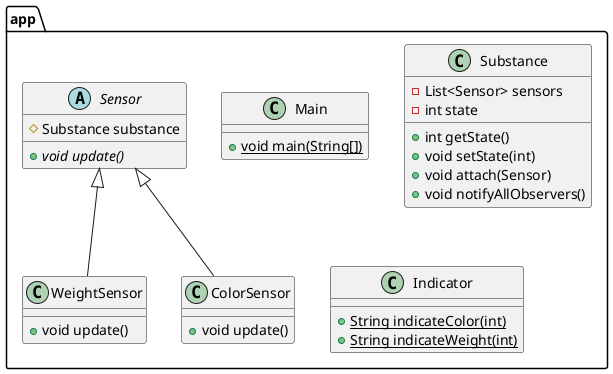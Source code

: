 @startuml
class app.Main {
+ {static} void main(String[])
}
class app.WeightSensor {
+ void update()
}
class app.Substance {
- List<Sensor> sensors
- int state
+ int getState()
+ void setState(int)
+ void attach(Sensor)
+ void notifyAllObservers()
}
abstract class app.Sensor {
# Substance substance
+ {abstract}void update()
}
class app.ColorSensor {
+ void update()
}
class app.Indicator {
+ {static} String indicateColor(int)
+ {static} String indicateWeight(int)
}


app.Sensor <|-- app.WeightSensor
app.Sensor <|-- app.ColorSensor
@enduml